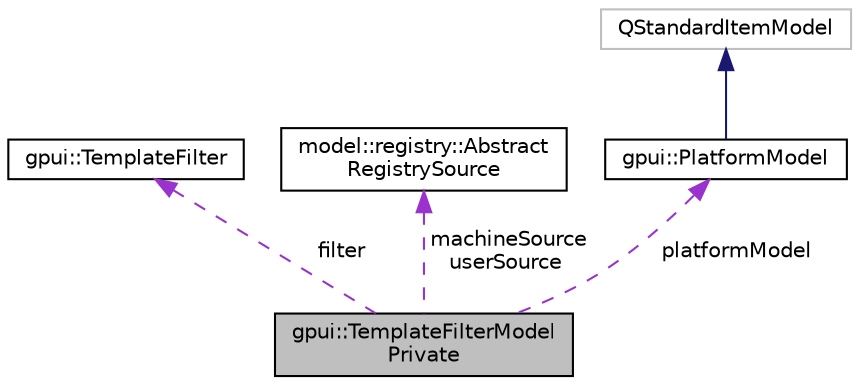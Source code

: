 digraph "gpui::TemplateFilterModelPrivate"
{
 // LATEX_PDF_SIZE
  edge [fontname="Helvetica",fontsize="10",labelfontname="Helvetica",labelfontsize="10"];
  node [fontname="Helvetica",fontsize="10",shape=record];
  Node1 [label="gpui::TemplateFilterModel\lPrivate",height=0.2,width=0.4,color="black", fillcolor="grey75", style="filled", fontcolor="black",tooltip=" "];
  Node2 -> Node1 [dir="back",color="darkorchid3",fontsize="10",style="dashed",label=" filter" ,fontname="Helvetica"];
  Node2 [label="gpui::TemplateFilter",height=0.2,width=0.4,color="black", fillcolor="white", style="filled",URL="$classgpui_1_1_template_filter.html",tooltip="The TemplateFilter class."];
  Node3 -> Node1 [dir="back",color="darkorchid3",fontsize="10",style="dashed",label=" machineSource\nuserSource" ,fontname="Helvetica"];
  Node3 [label="model::registry::Abstract\lRegistrySource",height=0.2,width=0.4,color="black", fillcolor="white", style="filled",URL="$classmodel_1_1registry_1_1_abstract_registry_source.html",tooltip="The AbstractRegistrySource class Represents base of registry source."];
  Node4 -> Node1 [dir="back",color="darkorchid3",fontsize="10",style="dashed",label=" platformModel" ,fontname="Helvetica"];
  Node4 [label="gpui::PlatformModel",height=0.2,width=0.4,color="black", fillcolor="white", style="filled",URL="$classgpui_1_1_platform_model.html",tooltip="The PlatformModel class."];
  Node5 -> Node4 [dir="back",color="midnightblue",fontsize="10",style="solid",fontname="Helvetica"];
  Node5 [label="QStandardItemModel",height=0.2,width=0.4,color="grey75", fillcolor="white", style="filled",tooltip=" "];
}
